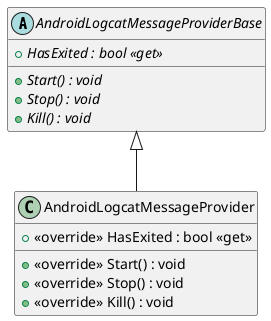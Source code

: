 @startuml
abstract class AndroidLogcatMessageProviderBase {
    + {abstract} Start() : void
    + {abstract} Stop() : void
    + {abstract} Kill() : void
    + {abstract} HasExited : bool <<get>>
}
class AndroidLogcatMessageProvider {
    + <<override>> Start() : void
    + <<override>> Stop() : void
    + <<override>> Kill() : void
    + <<override>> HasExited : bool <<get>>
}
AndroidLogcatMessageProviderBase <|-- AndroidLogcatMessageProvider
@enduml
